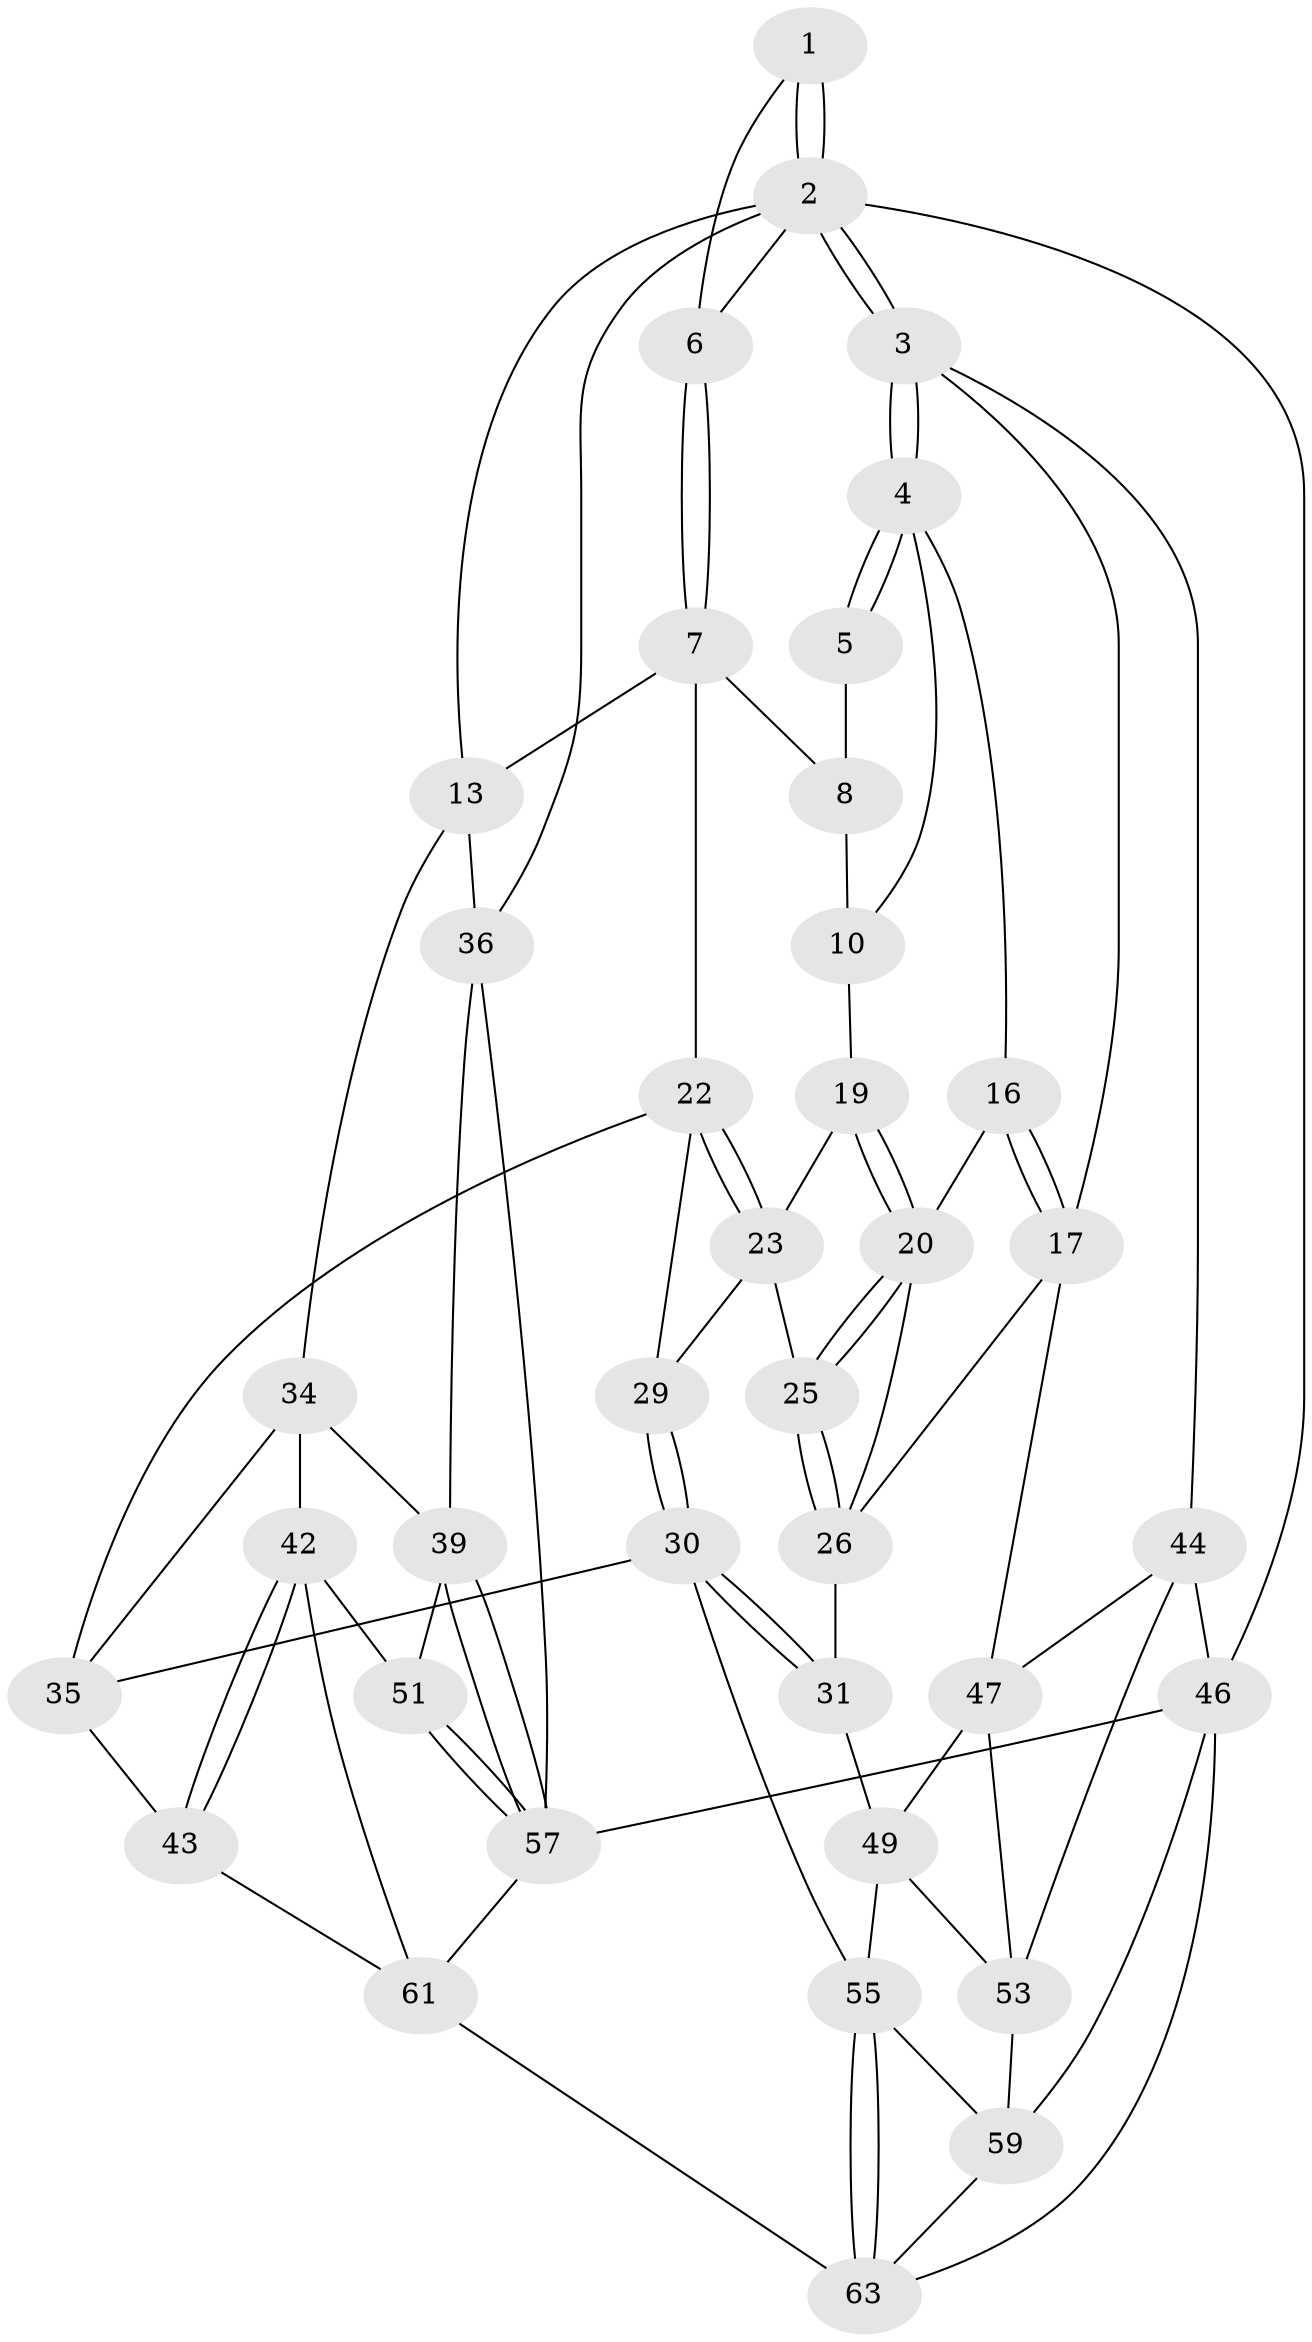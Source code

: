 // Generated by graph-tools (version 1.1) at 2025/24/03/03/25 07:24:32]
// undirected, 38 vertices, 87 edges
graph export_dot {
graph [start="1"]
  node [color=gray90,style=filled];
  1 [pos="+0.2586620787237749+0"];
  2 [pos="+0+0",super="+12"];
  3 [pos="+0+0.21898379157867937",super="+18"];
  4 [pos="+0.06360308458518465+0.10044672386872454",super="+11"];
  5 [pos="+0.2514720398243193+0"];
  6 [pos="+0.7026411642136166+0"];
  7 [pos="+0.6070269446700048+0.0466924257282879",super="+14"];
  8 [pos="+0.41205469081006263+0.14029021969717437",super="+9"];
  10 [pos="+0.22927620713417227+0.12317961916591742",super="+15"];
  13 [pos="+0.9731923969732773+0.3270384781227127",super="+33"];
  16 [pos="+0.1522968936868021+0.3438642990267276"];
  17 [pos="+0+0.40032755025297817",super="+28"];
  19 [pos="+0.3759119566433179+0.2493792237644978"];
  20 [pos="+0.19937697355072712+0.34601428668662165",super="+21"];
  22 [pos="+0.6202112531389453+0.3662761553259796",super="+32"];
  23 [pos="+0.4975454613896242+0.34822495722368046",super="+24"];
  25 [pos="+0.3388240140608322+0.465746047479827"];
  26 [pos="+0.2701288865184101+0.5629556852649823",super="+27"];
  29 [pos="+0.4635445340909589+0.6480149705909235"];
  30 [pos="+0.46108153551004405+0.669908737310565",super="+38"];
  31 [pos="+0.3903194551042245+0.6697114046319059"];
  34 [pos="+0.7994891603569719+0.6030313734241908",super="+41"];
  35 [pos="+0.6791530446566393+0.5326970575457344",super="+37"];
  36 [pos="+1+0.3601519700321509"];
  39 [pos="+1+0.5763551748395692",super="+40"];
  42 [pos="+0.7978068787641172+0.6504151632592092",super="+52"];
  43 [pos="+0.6239460349589022+0.7534959925094384"];
  44 [pos="+0+0.7629173939476386",super="+45"];
  46 [pos="+0+1",super="+64"];
  47 [pos="+0.1547168576350104+0.6950064054150759",super="+48"];
  49 [pos="+0.28396304570619957+0.7592187386853603",super="+50"];
  51 [pos="+0.946433740114182+0.7850902000432415"];
  53 [pos="+0.18691035533989675+0.843773018947823",super="+54"];
  55 [pos="+0.5358415205579163+0.856423551272766",super="+56"];
  57 [pos="+1+0.8400614920371725",super="+58"];
  59 [pos="+0.2667180865965947+0.8791901832705414",super="+60"];
  61 [pos="+0.8139333916731676+0.821553915843957",super="+62"];
  63 [pos="+0.5600697375578848+1",super="+65"];
  1 -- 2;
  1 -- 2;
  1 -- 6;
  2 -- 3;
  2 -- 3;
  2 -- 46;
  2 -- 36;
  2 -- 13;
  2 -- 6;
  3 -- 4;
  3 -- 4;
  3 -- 17;
  3 -- 44;
  4 -- 5;
  4 -- 5;
  4 -- 16;
  4 -- 10;
  5 -- 8;
  6 -- 7;
  6 -- 7;
  7 -- 8;
  7 -- 13;
  7 -- 22;
  8 -- 10 [weight=2];
  10 -- 19;
  13 -- 34;
  13 -- 36;
  16 -- 17;
  16 -- 17;
  16 -- 20;
  17 -- 47;
  17 -- 26;
  19 -- 20;
  19 -- 20;
  19 -- 23;
  20 -- 25;
  20 -- 25;
  20 -- 26;
  22 -- 23;
  22 -- 23;
  22 -- 35;
  22 -- 29;
  23 -- 25;
  23 -- 29;
  25 -- 26;
  25 -- 26;
  26 -- 31;
  29 -- 30;
  29 -- 30;
  30 -- 31;
  30 -- 31;
  30 -- 35;
  30 -- 55;
  31 -- 49;
  34 -- 35;
  34 -- 42;
  34 -- 39;
  35 -- 43;
  36 -- 39;
  36 -- 57;
  39 -- 57;
  39 -- 57;
  39 -- 51;
  42 -- 43;
  42 -- 43;
  42 -- 51;
  42 -- 61;
  43 -- 61;
  44 -- 47;
  44 -- 53;
  44 -- 46;
  46 -- 57;
  46 -- 59;
  46 -- 63;
  47 -- 49;
  47 -- 53;
  49 -- 53;
  49 -- 55;
  51 -- 57;
  51 -- 57;
  53 -- 59;
  55 -- 63;
  55 -- 63;
  55 -- 59;
  57 -- 61;
  59 -- 63;
  61 -- 63;
}
